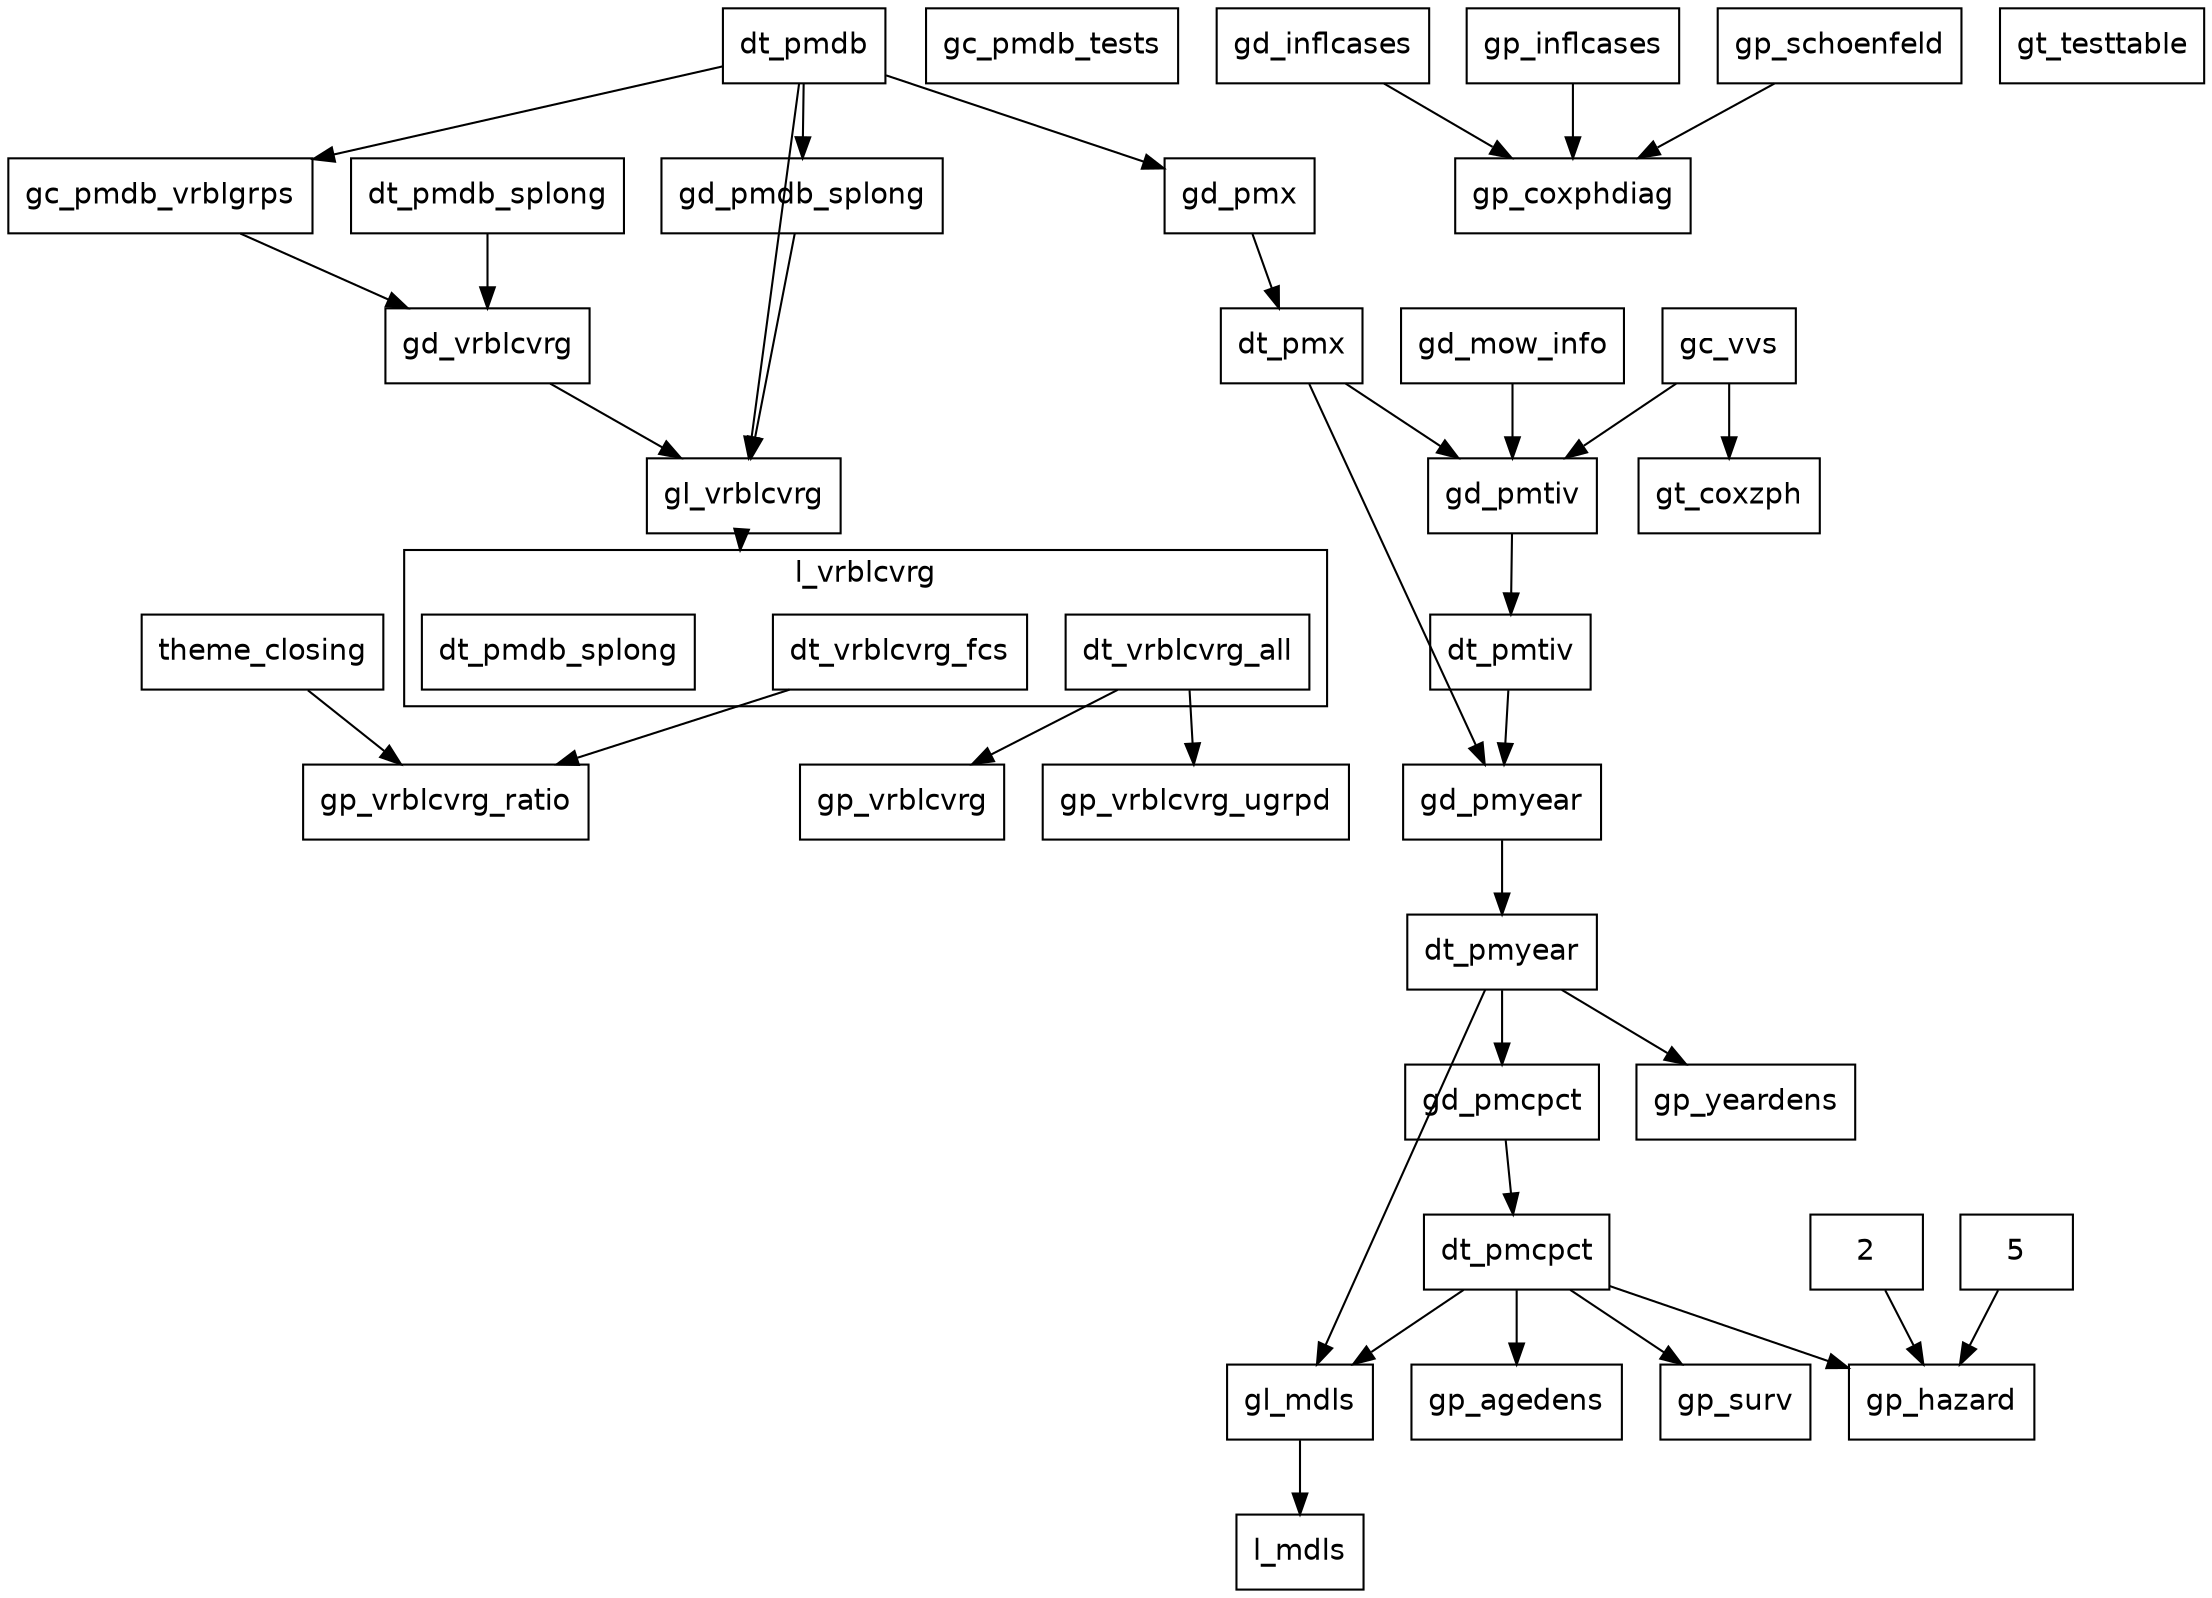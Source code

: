 digraph D {
 compound = true;
 splines = false; fontname=helvetica;
 node [shape=box, fontsize = 14, fontname=helvetica];
 edge [style = solid];
 
 subgraph cluster_l_vrblcvrg {
 label = "l_vrblcvrg";
 l_vrblcvrg__dt_vrblcvrg_all [label=dt_vrblcvrg_all]; 
l_vrblcvrg__dt_vrblcvrg_fcs [label=dt_vrblcvrg_fcs]; 
l_vrblcvrg [label = "", color=transparent, width=0, height=0]; 
l_vrblcvrg__dt_pmdb_splong [label=dt_pmdb_splong] 
} 
 gc_pmdb_tests; 
gc_pmdb_vrblgrps; 
gc_vvs; 
gd_inflcases; 
gd_mow_info; 
gd_pmcpct; 
gd_pmdb_splong; 
gd_pmtiv; 
gd_pmx; 
gd_pmyear; 
gd_vrblcvrg; 
gl_mdls; 
gl_vrblcvrg; 
gp_agedens; 
gp_coxphdiag; 
gp_hazard; 
gp_inflcases; 
gp_schoenfeld; 
gp_surv; 
gp_vrblcvrg; 
gp_vrblcvrg_ratio; 
gp_vrblcvrg_ugrpd; 
gp_yeardens; 
gt_coxzph; 
gt_testtable; 
theme_closing; 
dt_pmdb; 
dt_pmdb_splong; 
dt_pmx; 
dt_pmtiv; 
dt_pmyear; 
dt_pmcpct; 
2; 
5; 
l_mdls 
 2 -> gp_hazard; 
5 -> gp_hazard; 
dt_pmcpct -> gl_mdls; 
dt_pmcpct -> gp_agedens; 
dt_pmcpct -> gp_hazard; 
dt_pmcpct -> gp_surv; 
dt_pmdb -> gc_pmdb_vrblgrps; 
dt_pmdb -> gd_pmdb_splong; 
dt_pmdb -> gd_pmx; 
dt_pmdb -> gl_vrblcvrg; 
dt_pmdb_splong -> gd_vrblcvrg; 
dt_pmtiv -> gd_pmyear; 
dt_pmx -> gd_pmtiv; 
dt_pmx -> gd_pmyear; 
dt_pmyear -> gd_pmcpct; 
dt_pmyear -> gl_mdls; 
dt_pmyear -> gp_yeardens; 
gc_pmdb_vrblgrps -> gd_vrblcvrg; 
gc_vvs -> gd_pmtiv; 
gc_vvs -> gt_coxzph; 
gd_inflcases -> gp_coxphdiag; 
gd_mow_info -> gd_pmtiv; 
gd_pmcpct -> dt_pmcpct; 
gd_pmdb_splong -> gl_vrblcvrg; 
gd_pmtiv -> dt_pmtiv; 
gd_pmx -> dt_pmx; 
gd_pmyear -> dt_pmyear; 
gd_vrblcvrg -> gl_vrblcvrg; 
gl_mdls -> l_mdls; 
gl_vrblcvrg -> l_vrblcvrg[lhead=cluster_l_vrblcvrg,ltail=gl_vrblcvrg]; 
gp_inflcases -> gp_coxphdiag; 
gp_schoenfeld -> gp_coxphdiag; 
l_vrblcvrg__dt_vrblcvrg_all -> gp_vrblcvrg; 
l_vrblcvrg__dt_vrblcvrg_all -> gp_vrblcvrg_ugrpd; 
l_vrblcvrg__dt_vrblcvrg_fcs -> gp_vrblcvrg_ratio; 
theme_closing -> gp_vrblcvrg_ratio }
